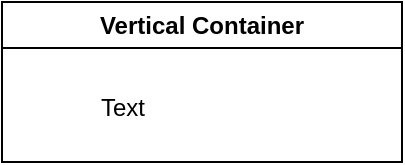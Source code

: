 <mxfile version="24.3.1" type="device">
  <diagram name="Страница — 1" id="LWSqNC6lYqXOZk_kb1xU">
    <mxGraphModel dx="1434" dy="796" grid="1" gridSize="10" guides="1" tooltips="1" connect="1" arrows="1" fold="1" page="1" pageScale="1" pageWidth="827" pageHeight="1169" math="0" shadow="0">
      <root>
        <mxCell id="0" />
        <mxCell id="1" parent="0" />
        <mxCell id="ejKiA3-7Zg-1rdFFzpAO-88" value="Vertical Container" style="swimlane;whiteSpace=wrap;html=1;" vertex="1" parent="1">
          <mxGeometry x="290" y="80" width="200" height="80" as="geometry" />
        </mxCell>
        <mxCell id="ejKiA3-7Zg-1rdFFzpAO-89" value="Text" style="text;html=1;align=center;verticalAlign=middle;resizable=0;points=[];autosize=1;strokeColor=none;fillColor=none;" vertex="1" parent="1">
          <mxGeometry x="325" y="118" width="50" height="30" as="geometry" />
        </mxCell>
      </root>
    </mxGraphModel>
  </diagram>
</mxfile>
